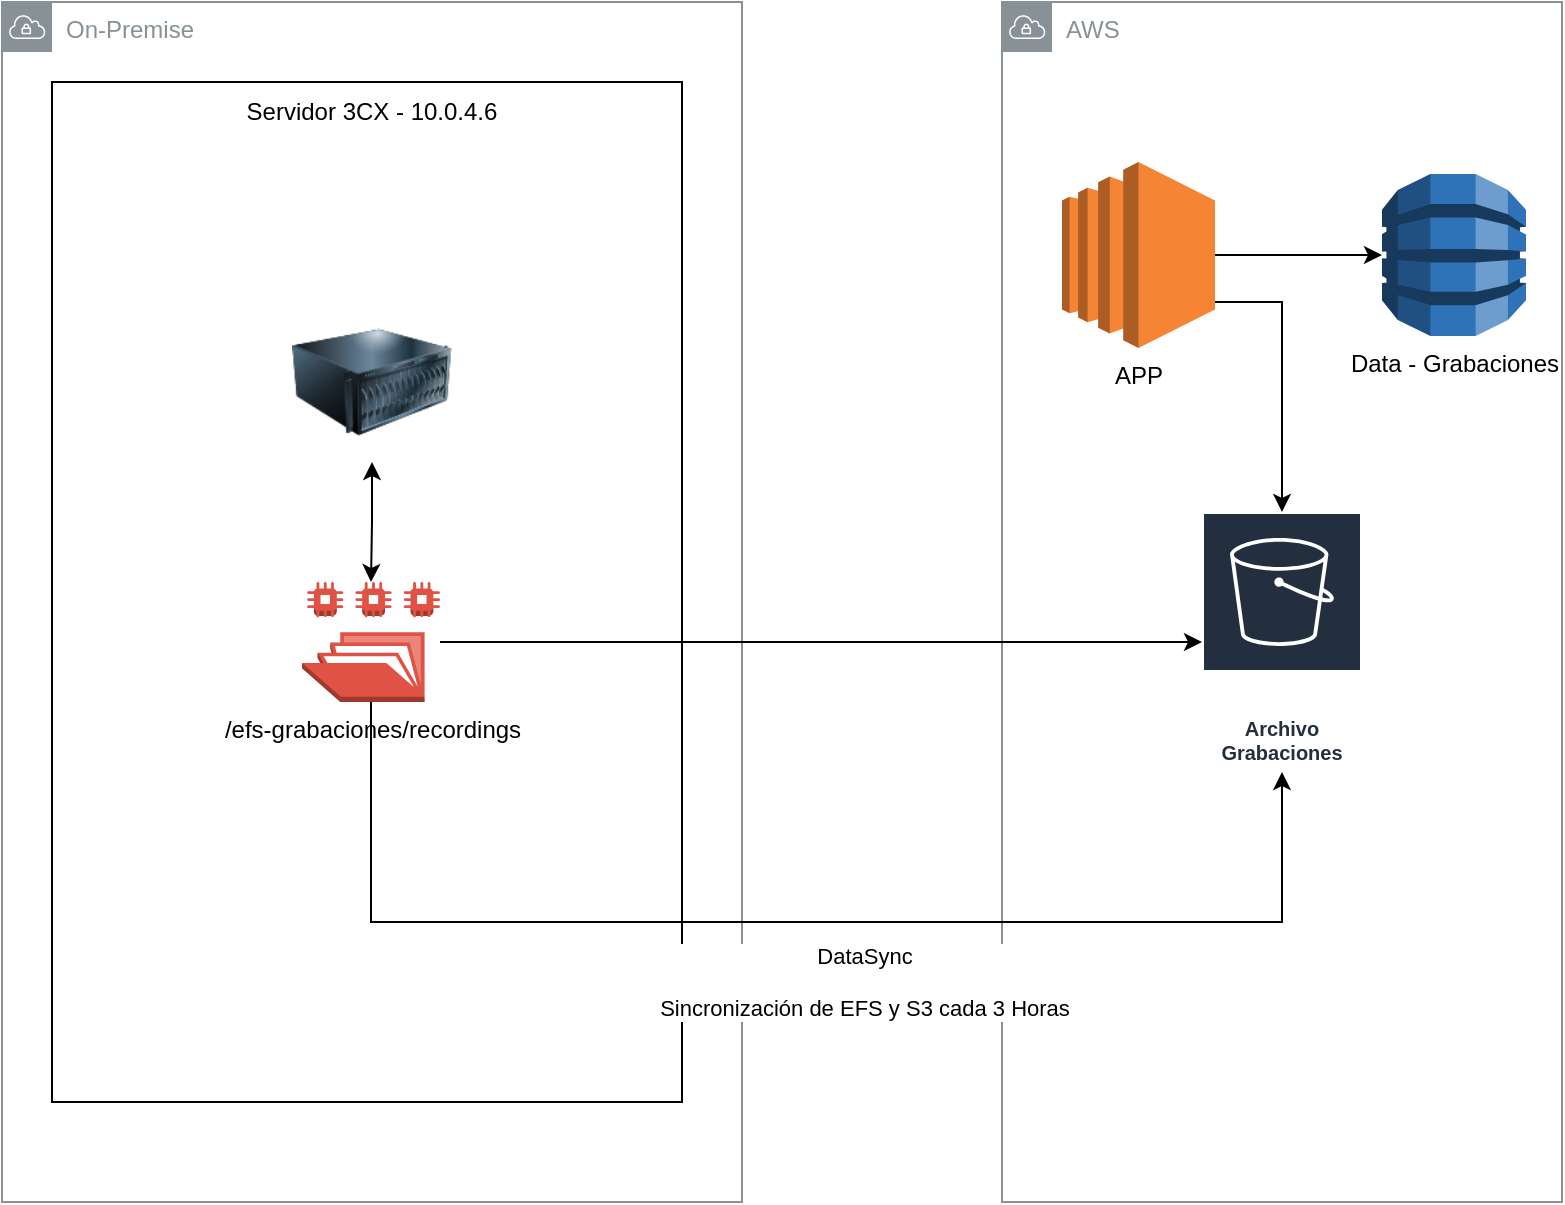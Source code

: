 <mxfile version="24.7.6">
  <diagram name="Página-1" id="tHiXiIsf-glSobxSchNS">
    <mxGraphModel dx="1242" dy="700" grid="1" gridSize="10" guides="1" tooltips="1" connect="1" arrows="1" fold="1" page="1" pageScale="1" pageWidth="827" pageHeight="1169" math="0" shadow="0">
      <root>
        <mxCell id="0" />
        <mxCell id="1" parent="0" />
        <mxCell id="6CADlqCJ_C6BE7VLTjXd-2" value="On-Premise" style="sketch=0;outlineConnect=0;gradientColor=none;html=1;whiteSpace=wrap;fontSize=12;fontStyle=0;shape=mxgraph.aws4.group;grIcon=mxgraph.aws4.group_vpc;strokeColor=#879196;fillColor=none;verticalAlign=top;align=left;spacingLeft=30;fontColor=#879196;dashed=0;" vertex="1" parent="1">
          <mxGeometry x="20" y="40" width="370" height="600" as="geometry" />
        </mxCell>
        <mxCell id="6CADlqCJ_C6BE7VLTjXd-4" value="" style="rounded=0;whiteSpace=wrap;html=1;" vertex="1" parent="1">
          <mxGeometry x="45" y="80" width="315" height="510" as="geometry" />
        </mxCell>
        <mxCell id="6CADlqCJ_C6BE7VLTjXd-1" value="AWS" style="sketch=0;outlineConnect=0;gradientColor=none;html=1;whiteSpace=wrap;fontSize=12;fontStyle=0;shape=mxgraph.aws4.group;grIcon=mxgraph.aws4.group_vpc;strokeColor=#879196;fillColor=none;verticalAlign=top;align=left;spacingLeft=30;fontColor=#879196;dashed=0;" vertex="1" parent="1">
          <mxGeometry x="520" y="40" width="280" height="600" as="geometry" />
        </mxCell>
        <mxCell id="6CADlqCJ_C6BE7VLTjXd-7" style="edgeStyle=orthogonalEdgeStyle;rounded=0;orthogonalLoop=1;jettySize=auto;html=1;startArrow=classic;startFill=1;" edge="1" parent="1" source="6CADlqCJ_C6BE7VLTjXd-3" target="6CADlqCJ_C6BE7VLTjXd-6">
          <mxGeometry relative="1" as="geometry" />
        </mxCell>
        <mxCell id="6CADlqCJ_C6BE7VLTjXd-3" value="" style="image;html=1;image=img/lib/clip_art/computers/Server_128x128.png" vertex="1" parent="1">
          <mxGeometry x="165" y="190" width="80" height="80" as="geometry" />
        </mxCell>
        <mxCell id="6CADlqCJ_C6BE7VLTjXd-5" value="Servidor 3CX - 10.0.4.6" style="text;html=1;align=center;verticalAlign=middle;whiteSpace=wrap;rounded=0;" vertex="1" parent="1">
          <mxGeometry x="80" y="80" width="250" height="30" as="geometry" />
        </mxCell>
        <mxCell id="6CADlqCJ_C6BE7VLTjXd-9" style="edgeStyle=orthogonalEdgeStyle;rounded=0;orthogonalLoop=1;jettySize=auto;html=1;" edge="1" parent="1" source="6CADlqCJ_C6BE7VLTjXd-6" target="6CADlqCJ_C6BE7VLTjXd-8">
          <mxGeometry relative="1" as="geometry" />
        </mxCell>
        <mxCell id="6CADlqCJ_C6BE7VLTjXd-14" style="edgeStyle=orthogonalEdgeStyle;rounded=0;orthogonalLoop=1;jettySize=auto;html=1;" edge="1" parent="1" source="6CADlqCJ_C6BE7VLTjXd-6" target="6CADlqCJ_C6BE7VLTjXd-8">
          <mxGeometry relative="1" as="geometry">
            <Array as="points">
              <mxPoint x="205" y="500" />
              <mxPoint x="660" y="500" />
            </Array>
          </mxGeometry>
        </mxCell>
        <mxCell id="6CADlqCJ_C6BE7VLTjXd-15" value="DataSync&lt;br&gt;&lt;br&gt;Sincronización de EFS y S3 cada 3 Horas" style="edgeLabel;html=1;align=center;verticalAlign=middle;resizable=0;points=[];" vertex="1" connectable="0" parent="6CADlqCJ_C6BE7VLTjXd-14">
          <mxGeometry x="0.172" y="-1" relative="1" as="geometry">
            <mxPoint x="-19" y="29" as="offset" />
          </mxGeometry>
        </mxCell>
        <mxCell id="6CADlqCJ_C6BE7VLTjXd-6" value="/efs-grabaciones/recordings" style="outlineConnect=0;dashed=0;verticalLabelPosition=bottom;verticalAlign=top;align=center;html=1;shape=mxgraph.aws3.efs_share;fillColor=#E05243;gradientColor=none;" vertex="1" parent="1">
          <mxGeometry x="170" y="330" width="69" height="60" as="geometry" />
        </mxCell>
        <mxCell id="6CADlqCJ_C6BE7VLTjXd-8" value="&lt;div&gt;&lt;br&gt;&lt;/div&gt;&lt;br&gt;Archivo Grabaciones" style="sketch=0;outlineConnect=0;fontColor=#232F3E;gradientColor=none;strokeColor=#ffffff;fillColor=#232F3E;dashed=0;verticalLabelPosition=middle;verticalAlign=bottom;align=center;html=1;whiteSpace=wrap;fontSize=10;fontStyle=1;spacing=3;shape=mxgraph.aws4.productIcon;prIcon=mxgraph.aws4.s3;" vertex="1" parent="1">
          <mxGeometry x="620" y="295" width="80" height="130" as="geometry" />
        </mxCell>
        <mxCell id="6CADlqCJ_C6BE7VLTjXd-12" style="edgeStyle=orthogonalEdgeStyle;rounded=0;orthogonalLoop=1;jettySize=auto;html=1;" edge="1" parent="1" source="6CADlqCJ_C6BE7VLTjXd-10" target="6CADlqCJ_C6BE7VLTjXd-11">
          <mxGeometry relative="1" as="geometry" />
        </mxCell>
        <mxCell id="6CADlqCJ_C6BE7VLTjXd-13" style="edgeStyle=orthogonalEdgeStyle;rounded=0;orthogonalLoop=1;jettySize=auto;html=1;" edge="1" parent="1" source="6CADlqCJ_C6BE7VLTjXd-10" target="6CADlqCJ_C6BE7VLTjXd-8">
          <mxGeometry relative="1" as="geometry">
            <Array as="points">
              <mxPoint x="660" y="190" />
            </Array>
          </mxGeometry>
        </mxCell>
        <mxCell id="6CADlqCJ_C6BE7VLTjXd-10" value="APP" style="outlineConnect=0;dashed=0;verticalLabelPosition=bottom;verticalAlign=top;align=center;html=1;shape=mxgraph.aws3.ec2;fillColor=#F58534;gradientColor=none;" vertex="1" parent="1">
          <mxGeometry x="550" y="120" width="76.5" height="93" as="geometry" />
        </mxCell>
        <mxCell id="6CADlqCJ_C6BE7VLTjXd-11" value="Data - Grabaciones" style="outlineConnect=0;dashed=0;verticalLabelPosition=bottom;verticalAlign=top;align=center;html=1;shape=mxgraph.aws3.dynamo_db;fillColor=#2E73B8;gradientColor=none;" vertex="1" parent="1">
          <mxGeometry x="710" y="126" width="72" height="81" as="geometry" />
        </mxCell>
      </root>
    </mxGraphModel>
  </diagram>
</mxfile>
